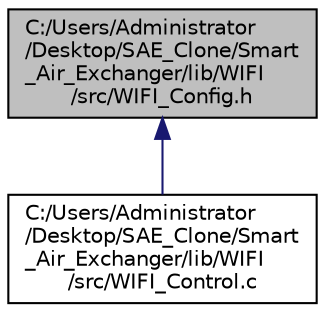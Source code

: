 digraph "C:/Users/Administrator/Desktop/SAE_Clone/Smart_Air_Exchanger/lib/WIFI/src/WIFI_Config.h"
{
 // LATEX_PDF_SIZE
  edge [fontname="Helvetica",fontsize="10",labelfontname="Helvetica",labelfontsize="10"];
  node [fontname="Helvetica",fontsize="10",shape=record];
  Node1 [label="C:/Users/Administrator\l/Desktop/SAE_Clone/Smart\l_Air_Exchanger/lib/WIFI\l/src/WIFI_Config.h",height=0.2,width=0.4,color="black", fillcolor="grey75", style="filled", fontcolor="black",tooltip="This file contains basic configurations for Wi-fi module."];
  Node1 -> Node2 [dir="back",color="midnightblue",fontsize="10",style="solid"];
  Node2 [label="C:/Users/Administrator\l/Desktop/SAE_Clone/Smart\l_Air_Exchanger/lib/WIFI\l/src/WIFI_Control.c",height=0.2,width=0.4,color="black", fillcolor="white", style="filled",URL="$_w_i_f_i___control_8c.html",tooltip="This file contains the implementations of the functions found in the interface. The private functions..."];
}
